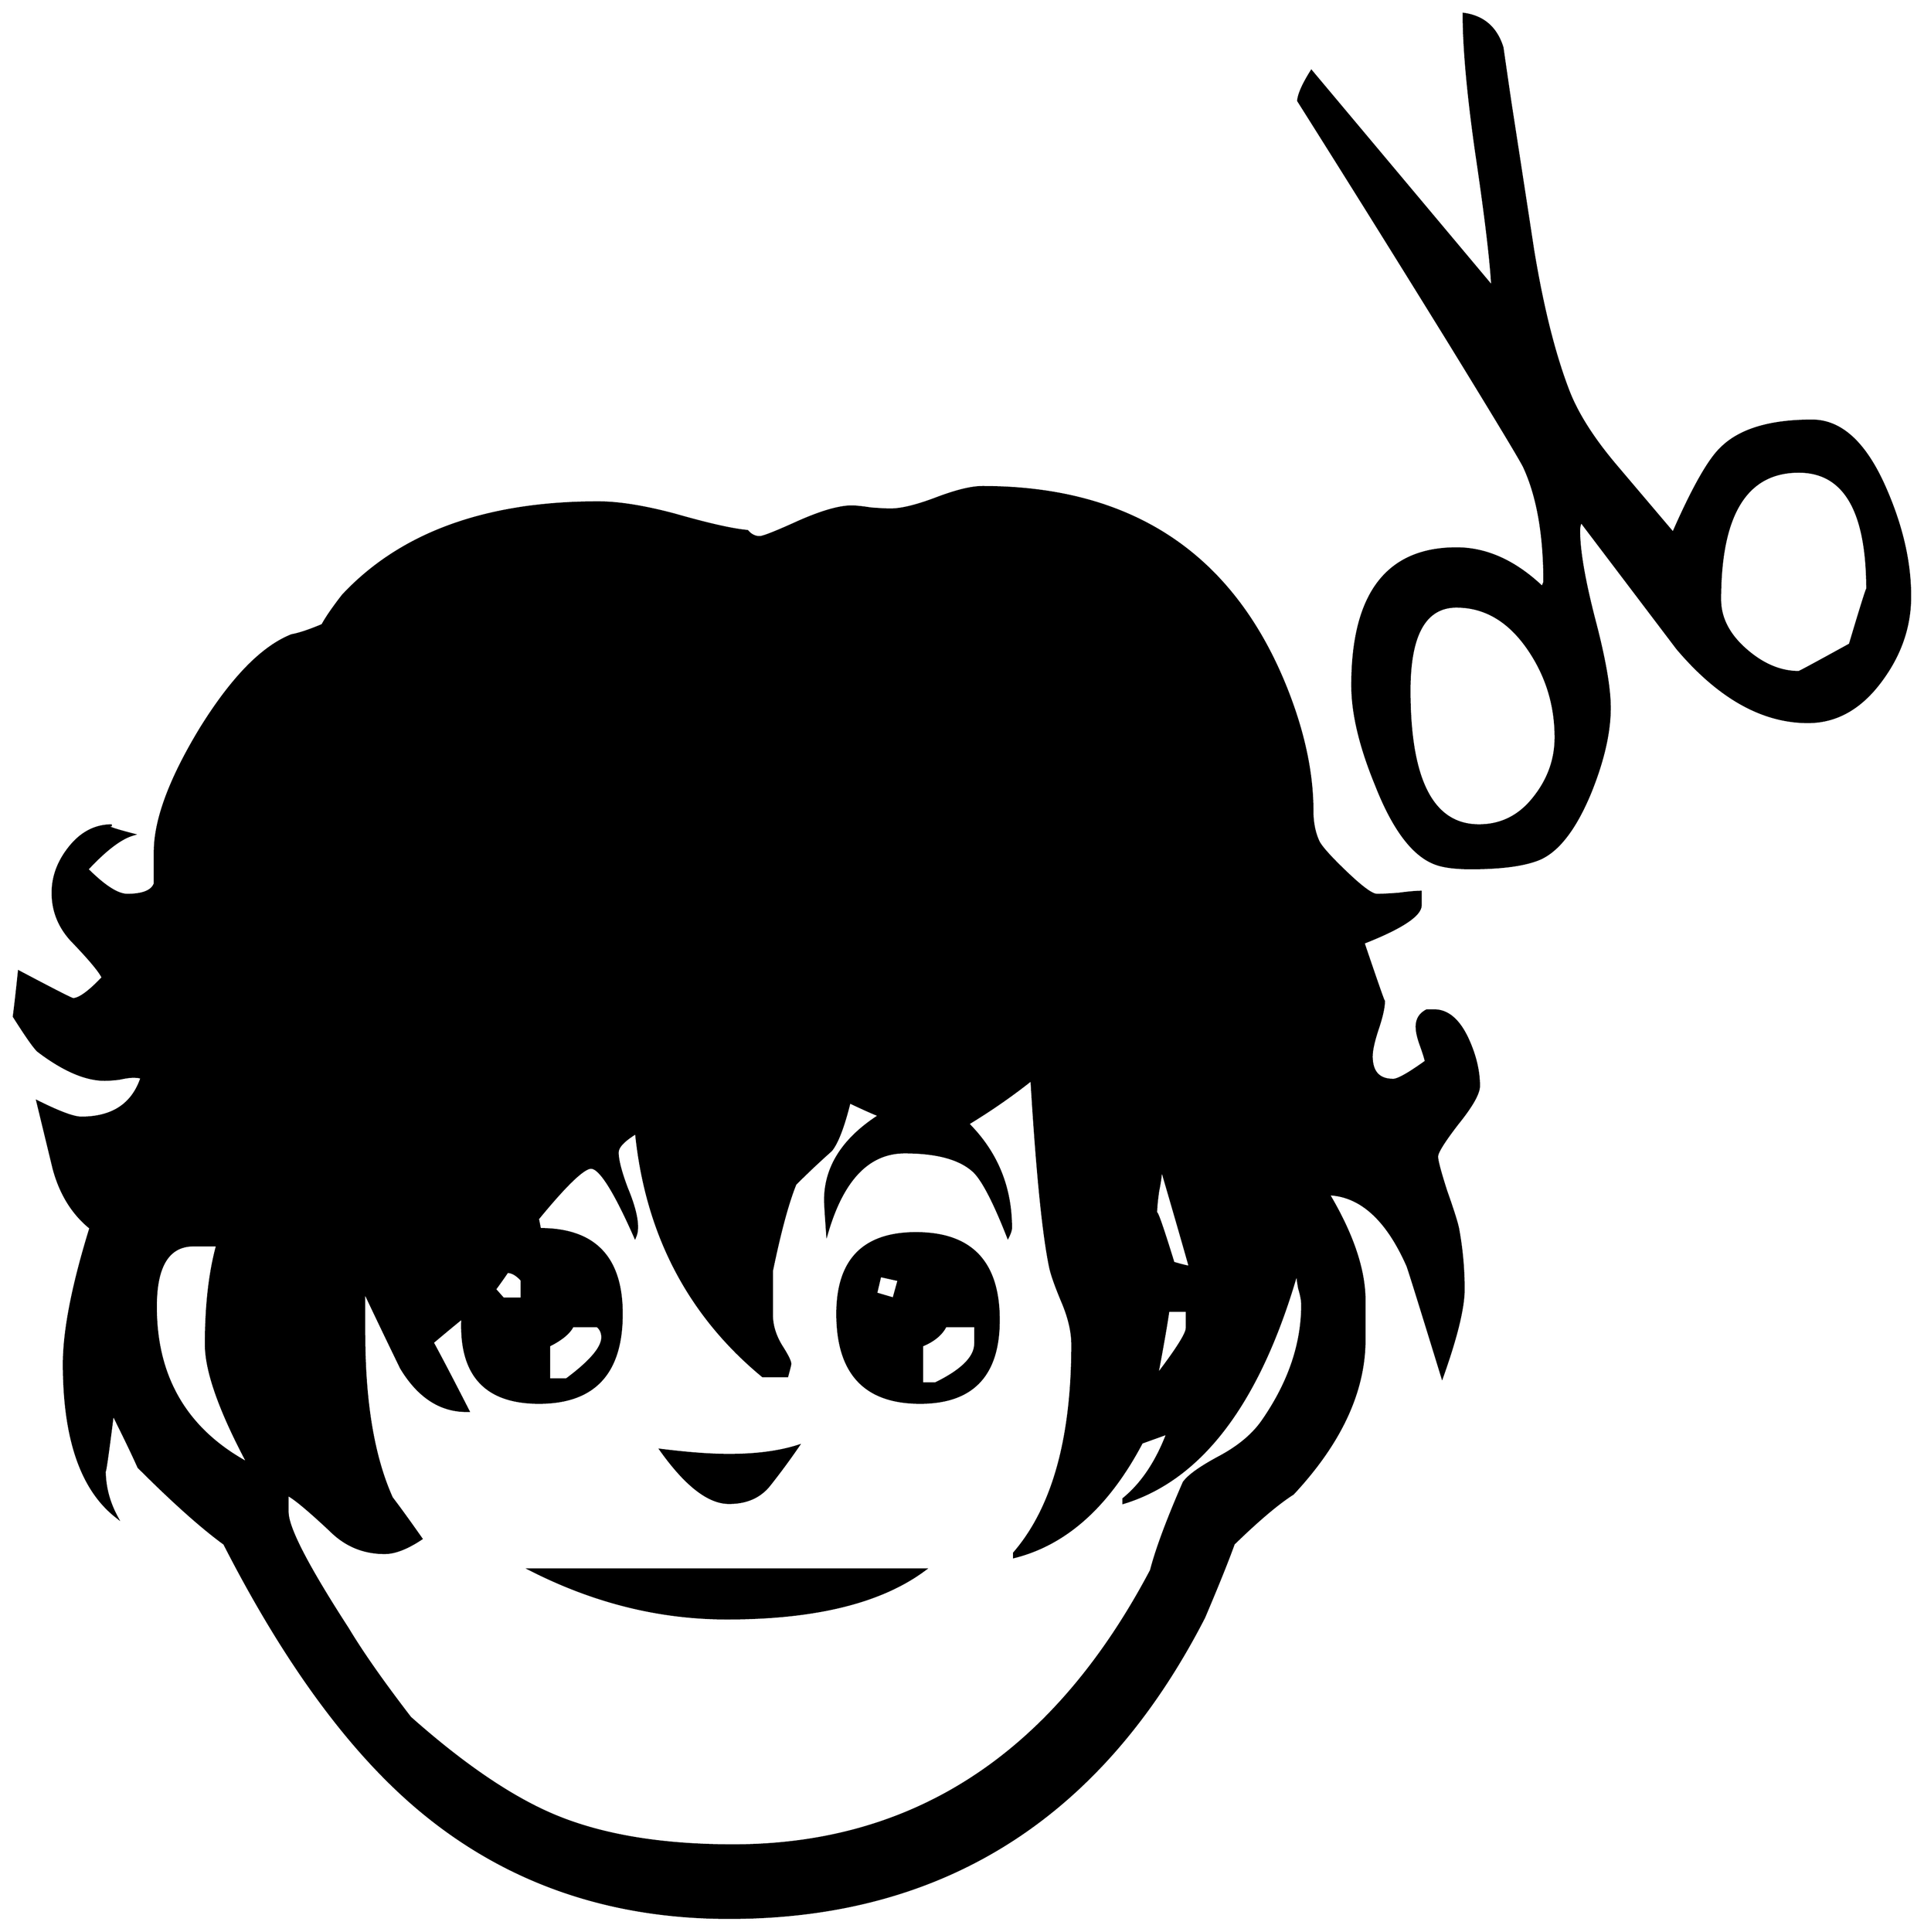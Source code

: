 


\begin{tikzpicture}[y=0.80pt, x=0.80pt, yscale=-1.0, xscale=1.0, inner sep=0pt, outer sep=0pt]
\begin{scope}[shift={(100.0,1711.0)},nonzero rule]
  \path[draw=.,fill=.,line width=1.600pt] (1938.0,-949.0) ..
    controls (1938.0,-919.667) and (1928.667,-892.333) ..
    (1910.0,-867.0) .. controls (1890.0,-839.667) and
    (1866.0,-826.0) .. (1838.0,-826.0) .. controls
    (1793.333,-826.0) and (1750.667,-850.0) .. (1710.0,-898.0) ..
    controls (1678.667,-939.333) and (1647.333,-980.667) ..
    (1616.0,-1022.0) .. controls (1614.667,-1020.0) and
    (1614.0,-1017.0) .. (1614.0,-1013.0) .. controls
    (1614.0,-993.667) and (1619.0,-964.667) .. (1629.0,-926.0) ..
    controls (1639.0,-888.0) and (1644.0,-859.333) ..
    (1644.0,-840.0) .. controls (1644.0,-816.0) and
    (1637.667,-788.333) .. (1625.0,-757.0) .. controls
    (1610.333,-721.667) and (1593.667,-700.0) .. (1575.0,-692.0) ..
    controls (1560.333,-686.0) and (1538.0,-683.0) ..
    (1508.0,-683.0) .. controls (1492.0,-683.0) and
    (1480.0,-684.667) .. (1472.0,-688.0) .. controls
    (1450.667,-696.667) and (1431.667,-722.333) .. (1415.0,-765.0) ..
    controls (1399.667,-802.333) and (1392.0,-834.667) ..
    (1392.0,-862.0) .. controls (1392.0,-951.333) and
    (1426.0,-996.0) .. (1494.0,-996.0) .. controls
    (1523.333,-996.0) and (1551.333,-983.333) .. (1578.0,-958.0) --
    (1580.0,-963.0) .. controls (1580.0,-1009.667) and
    (1573.333,-1047.333) .. (1560.0,-1076.0) .. controls
    (1556.0,-1084.0) and (1531.667,-1124.333) .. (1487.0,-1197.0) ..
    controls (1436.333,-1279.0) and (1387.0,-1358.0) ..
    (1339.0,-1434.0) .. controls (1339.667,-1440.667) and
    (1344.0,-1450.333) .. (1352.0,-1463.0) -- (1529.0,-1252.0) ..
    controls (1527.667,-1278.0) and (1522.333,-1322.333) ..
    (1513.0,-1385.0) .. controls (1505.0,-1441.667) and
    (1501.0,-1486.333) .. (1501.0,-1519.0) .. controls
    (1520.333,-1516.333) and (1533.0,-1505.333) .. (1539.0,-1486.0) ..
    controls (1541.667,-1467.333) and (1544.333,-1449.0) ..
    (1547.0,-1431.0) .. controls (1554.333,-1383.667) and
    (1561.667,-1336.0) .. (1569.0,-1288.0) .. controls
    (1578.333,-1231.333) and (1590.0,-1185.0) .. (1604.0,-1149.0) ..
    controls (1612.667,-1127.0) and (1628.0,-1103.0) ..
    (1650.0,-1077.0) .. controls (1668.667,-1055.0) and
    (1687.333,-1033.0) .. (1706.0,-1011.0) .. controls
    (1725.333,-1055.0) and (1741.0,-1082.667) .. (1753.0,-1094.0) ..
    controls (1771.0,-1112.0) and (1800.667,-1121.0) ..
    (1842.0,-1121.0) .. controls (1870.667,-1121.0) and
    (1894.667,-1098.667) .. (1914.0,-1054.0) .. controls
    (1930.0,-1017.333) and (1938.0,-982.333) .. (1938.0,-949.0) --
    cycle(1516.0,-470.0) .. controls (1516.0,-462.667) and
    (1509.0,-450.333) .. (1495.0,-433.0) .. controls
    (1481.667,-415.667) and (1475.0,-405.0) .. (1475.0,-401.0) ..
    controls (1475.0,-397.0) and (1478.0,-385.667) ..
    (1484.0,-367.0) .. controls (1491.333,-346.333) and
    (1495.333,-333.333) .. (1496.0,-328.0) .. controls
    (1499.333,-309.333) and (1501.0,-290.333) .. (1501.0,-271.0) ..
    controls (1501.0,-253.0) and (1494.0,-224.333) ..
    (1480.0,-185.0) .. controls (1458.667,-254.333) and
    (1447.333,-290.667) .. (1446.0,-294.0) .. controls
    (1426.0,-339.333) and (1400.333,-362.667) .. (1369.0,-364.0) ..
    controls (1392.333,-324.667) and (1404.0,-290.0) ..
    (1404.0,-260.0) -- (1404.0,-222.0) .. controls
    (1404.0,-171.333) and (1380.667,-121.0) .. (1334.0,-71.0) ..
    controls (1319.333,-61.667) and (1300.0,-45.333) .. (1276.0,-22.0)
    .. controls (1270.0,-5.333) and (1260.333,18.667) .. (1247.0,50.0)
    .. controls (1146.333,246.0) and (991.333,344.0) ..
    (782.0,344.0) .. controls (664.667,344.0) and (564.0,309.0) ..
    (480.0,239.0) .. controls (412.0,182.333) and (348.0,95.333) ..
    (288.0,-22.0) .. controls (266.0,-38.0) and (238.0,-63.0) ..
    (204.0,-97.0) .. controls (198.667,-109.0) and (190.333,-126.333)
    .. (179.0,-149.0) .. controls (173.667,-107.0) and
    (171.0,-88.667) .. (171.0,-94.0) .. controls (171.0,-78.0) and
    (175.0,-62.667) .. (183.0,-48.0) .. controls (148.333,-74.667) and
    (131.0,-124.667) .. (131.0,-198.0) .. controls (131.0,-230.667)
    and (139.667,-275.0) .. (157.0,-331.0) .. controls
    (139.667,-345.0) and (127.667,-364.333) .. (121.0,-389.0) ..
    controls (115.667,-411.0) and (110.333,-433.0) .. (105.0,-455.0)
    .. controls (126.333,-444.333) and (140.667,-439.0) ..
    (148.0,-439.0) .. controls (178.667,-439.0) and (198.333,-452.0)
    .. (207.0,-478.0) .. controls (205.0,-478.667) and
    (202.333,-479.0) .. (199.0,-479.0) .. controls (195.667,-479.0)
    and (191.0,-478.333) .. (185.0,-477.0) .. controls
    (179.0,-476.333) and (174.333,-476.0) .. (171.0,-476.0) ..
    controls (152.333,-476.0) and (130.667,-485.333) .. (106.0,-504.0)
    .. controls (102.667,-506.667) and (94.667,-518.0) ..
    (82.0,-538.0) .. controls (83.333,-548.0) and (85.0,-562.667) ..
    (87.0,-582.0) .. controls (121.0,-564.0) and (138.667,-555.0)
    .. (140.0,-555.0) .. controls (146.0,-555.0) and
    (155.667,-562.0) .. (169.0,-576.0) .. controls (166.333,-582.0)
    and (156.0,-594.333) .. (138.0,-613.0) .. controls
    (126.0,-626.333) and (120.0,-641.667) .. (120.0,-659.0) ..
    controls (120.0,-675.0) and (125.667,-690.0) .. (137.0,-704.0)
    .. controls (148.333,-718.0) and (162.0,-725.0) ..
    (178.0,-725.0) .. controls (168.667,-725.0) and (175.667,-722.0)
    .. (199.0,-716.0) .. controls (187.0,-712.667) and
    (172.0,-701.333) .. (154.0,-682.0) .. controls (170.667,-665.333)
    and (183.667,-657.0) .. (193.0,-657.0) .. controls
    (208.333,-657.0) and (217.333,-660.667) .. (220.0,-668.0) ..
    controls (220.0,-669.333) and (220.0,-679.667) .. (220.0,-699.0)
    .. controls (220.0,-730.333) and (235.0,-770.667) ..
    (265.0,-820.0) .. controls (295.667,-869.333) and (325.333,-899.667)
    .. (354.0,-911.0) .. controls (361.333,-912.333) and
    (371.333,-915.667) .. (384.0,-921.0) .. controls (388.0,-928.333)
    and (394.667,-938.0) .. (404.0,-950.0) .. controls
    (460.667,-1010.667) and (544.0,-1041.0) .. (654.0,-1041.0) ..
    controls (674.0,-1041.0) and (699.0,-1037.0) ..
    (729.0,-1029.0) .. controls (761.667,-1019.667) and
    (785.333,-1014.333) .. (800.0,-1013.0) .. controls
    (803.333,-1009.0) and (807.333,-1007.0) .. (812.0,-1007.0) ..
    controls (815.333,-1007.0) and (828.0,-1012.0) ..
    (850.0,-1022.0) .. controls (872.667,-1032.0) and
    (890.0,-1037.0) .. (902.0,-1037.0) .. controls
    (906.0,-1037.0) and (912.333,-1036.333) .. (921.0,-1035.0) ..
    controls (929.667,-1034.333) and (936.0,-1034.0) ..
    (940.0,-1034.0) .. controls (950.667,-1034.0) and
    (965.667,-1037.667) .. (985.0,-1045.0) .. controls
    (1004.333,-1052.333) and (1019.333,-1056.0) .. (1030.0,-1056.0) ..
    controls (1177.333,-1056.0) and (1277.0,-989.0) ..
    (1329.0,-855.0) .. controls (1345.0,-813.667) and
    (1353.0,-775.0) .. (1353.0,-739.0) .. controls
    (1353.0,-727.667) and (1355.0,-717.667) .. (1359.0,-709.0) ..
    controls (1361.667,-703.667) and (1370.667,-693.667) ..
    (1386.0,-679.0) .. controls (1401.333,-664.333) and
    (1411.333,-657.0) .. (1416.0,-657.0) .. controls
    (1420.667,-657.0) and (1427.667,-657.333) .. (1437.0,-658.0) ..
    controls (1447.0,-659.333) and (1454.333,-660.0) ..
    (1459.0,-660.0) -- (1459.0,-647.0) .. controls
    (1459.0,-637.0) and (1440.333,-624.667) .. (1403.0,-610.0) ..
    controls (1416.333,-570.667) and (1423.0,-551.667) ..
    (1423.0,-553.0) .. controls (1423.0,-547.0) and
    (1421.0,-538.0) .. (1417.0,-526.0) .. controls
    (1413.0,-514.0) and (1411.0,-505.0) .. (1411.0,-499.0) ..
    controls (1411.0,-483.667) and (1418.0,-476.0) ..
    (1432.0,-476.0) .. controls (1436.667,-476.0) and
    (1447.333,-482.0) .. (1464.0,-494.0) .. controls
    (1463.333,-497.333) and (1461.667,-502.667) .. (1459.0,-510.0) ..
    controls (1456.333,-517.333) and (1455.0,-523.333) ..
    (1455.0,-528.0) .. controls (1455.0,-535.333) and
    (1458.333,-540.667) .. (1465.0,-544.0) -- (1472.0,-544.0) ..
    controls (1485.333,-544.0) and (1496.333,-534.667) ..
    (1505.0,-516.0) .. controls (1512.333,-500.0) and
    (1516.0,-484.667) .. (1516.0,-470.0) -- cycle(1896.0,-956.0)
    .. controls (1896.0,-1032.667) and (1873.667,-1071.0) ..
    (1829.0,-1071.0) .. controls (1777.667,-1071.0) and
    (1752.0,-1029.333) .. (1752.0,-946.0) .. controls
    (1752.0,-928.0) and (1760.333,-911.667) .. (1777.0,-897.0) ..
    controls (1793.667,-882.333) and (1811.0,-875.0) ..
    (1829.0,-875.0) .. controls (1829.667,-875.0) and
    (1846.333,-884.0) .. (1879.0,-902.0) .. controls
    (1890.333,-940.0) and (1896.0,-958.0) .. (1896.0,-956.0) --
    cycle(1591.0,-811.0) .. controls (1591.0,-841.667) and
    (1582.667,-869.667) .. (1566.0,-895.0) .. controls
    (1546.667,-924.333) and (1522.667,-939.0) .. (1494.0,-939.0) ..
    controls (1463.333,-939.0) and (1448.0,-911.667) ..
    (1448.0,-857.0) .. controls (1448.0,-769.0) and
    (1470.667,-725.0) .. (1516.0,-725.0) .. controls
    (1537.333,-725.0) and (1555.0,-733.667) .. (1569.0,-751.0) ..
    controls (1583.667,-769.0) and (1591.0,-789.0) ..
    (1591.0,-811.0) -- cycle(1233.0,-293.0) .. controls
    (1227.0,-314.333) and (1217.667,-346.667) .. (1205.0,-390.0) ..
    controls (1205.0,-384.667) and (1204.0,-377.0) ..
    (1202.0,-367.0) .. controls (1200.667,-357.667) and
    (1200.0,-350.333) .. (1200.0,-345.0) .. controls
    (1200.0,-349.667) and (1205.667,-333.667) .. (1217.0,-297.0) ..
    controls (1223.667,-295.0) and (1229.0,-293.667) ..
    (1233.0,-293.0) -- cycle(1230.0,-233.0) -- (1230.0,-250.0)
    -- (1212.0,-250.0) .. controls (1210.0,-236.0) and
    (1206.333,-215.0) .. (1201.0,-187.0) .. controls
    (1220.333,-212.333) and (1230.0,-227.667) .. (1230.0,-233.0) --
    cycle(1343.0,-256.0) .. controls (1343.0,-260.0) and
    (1342.0,-265.333) .. (1340.0,-272.0) .. controls
    (1338.667,-279.333) and (1338.0,-284.667) .. (1338.0,-288.0) ..
    controls (1301.333,-160.667) and (1244.667,-85.333) ..
    (1168.0,-62.0) -- (1168.0,-66.0) .. controls (1186.0,-80.667)
    and (1200.333,-102.0) .. (1211.0,-130.0) -- (1186.0,-121.0) ..
    controls (1153.333,-59.0) and (1111.667,-21.667) .. (1061.0,-9.0)
    -- (1061.0,-13.0) .. controls (1099.0,-57.0) and
    (1118.0,-125.0) .. (1118.0,-217.0) .. controls
    (1118.0,-229.0) and (1115.0,-242.333) .. (1109.0,-257.0) ..
    controls (1101.667,-274.333) and (1097.333,-286.667) ..
    (1096.0,-294.0) .. controls (1089.333,-326.667) and
    (1083.333,-387.333) .. (1078.0,-476.0) .. controls
    (1058.667,-460.667) and (1038.0,-446.333) .. (1016.0,-433.0) ..
    controls (1044.0,-405.0) and (1058.0,-371.0) ..
    (1058.0,-331.0) .. controls (1058.0,-329.0) and
    (1057.0,-326.0) .. (1055.0,-322.0) .. controls
    (1041.667,-356.0) and (1030.667,-377.333) .. (1022.0,-386.0) ..
    controls (1008.667,-398.667) and (986.0,-405.0) ..
    (954.0,-405.0) .. controls (918.667,-405.0) and (893.333,-378.667)
    .. (878.0,-326.0) .. controls (876.667,-344.667) and
    (876.0,-355.333) .. (876.0,-358.0) .. controls (876.0,-390.667)
    and (893.667,-418.333) .. (929.0,-441.0) .. controls
    (922.333,-443.667) and (912.667,-448.0) .. (900.0,-454.0) ..
    controls (894.0,-430.0) and (888.0,-414.333) .. (882.0,-407.0)
    .. controls (870.0,-396.333) and (858.333,-385.333) ..
    (847.0,-374.0) .. controls (839.667,-356.0) and (832.0,-327.667)
    .. (824.0,-289.0) -- (824.0,-246.0) .. controls
    (824.0,-236.0) and (827.0,-226.0) .. (833.0,-216.0) ..
    controls (839.0,-206.667) and (842.0,-200.667) .. (842.0,-198.0)
    .. controls (842.0,-197.333) and (841.0,-193.333) ..
    (839.0,-186.0) -- (815.0,-186.0) .. controls (742.333,-246.0)
    and (701.0,-325.333) .. (691.0,-424.0) .. controls
    (679.0,-416.667) and (673.0,-410.333) .. (673.0,-405.0) ..
    controls (673.0,-397.667) and (676.0,-386.0) .. (682.0,-370.0)
    .. controls (688.667,-354.0) and (692.0,-341.333) ..
    (692.0,-332.0) .. controls (692.0,-328.0) and (691.333,-324.667)
    .. (690.0,-322.0) .. controls (670.0,-367.333) and
    (655.667,-390.0) .. (647.0,-390.0) .. controls (639.667,-390.0)
    and (622.333,-373.333) .. (595.0,-340.0) -- (597.0,-330.0) ..
    controls (650.333,-330.0) and (677.0,-302.333) .. (677.0,-247.0)
    .. controls (677.0,-189.0) and (650.0,-160.0) ..
    (596.0,-160.0) .. controls (543.333,-160.0) and (518.333,-187.667)
    .. (521.0,-243.0) .. controls (514.333,-237.667) and
    (504.667,-229.667) .. (492.0,-219.0) .. controls (500.0,-204.333)
    and (511.667,-182.0) .. (527.0,-152.0) .. controls
    (500.333,-151.333) and (478.333,-165.333) .. (461.0,-194.0) ..
    controls (449.0,-218.667) and (437.0,-243.667) .. (425.0,-269.0)
    -- (425.0,-228.0) .. controls (425.0,-160.667) and
    (434.0,-107.0) .. (452.0,-67.0) .. controls (458.667,-58.333)
    and (468.333,-45.0) .. (481.0,-27.0) .. controls (467.0,-17.667)
    and (455.0,-13.0) .. (445.0,-13.0) .. controls (424.333,-13.0)
    and (406.667,-20.333) .. (392.0,-35.0) .. controls (370.667,-55.0)
    and (356.667,-66.667) .. (350.0,-70.0) -- (350.0,-53.0) ..
    controls (350.0,-37.667) and (369.667,0.333) .. (409.0,61.0) ..
    controls (423.0,84.333) and (443.333,113.333) .. (470.0,148.0) ..
    controls (523.333,195.333) and (571.333,227.667) .. (614.0,245.0) ..
    controls (660.0,263.667) and (717.333,273.0) .. (786.0,273.0) ..
    controls (964.0,273.0) and (1100.333,183.333) .. (1195.0,4.0) ..
    controls (1200.333,-16.667) and (1211.0,-45.333) .. (1227.0,-82.0)
    .. controls (1231.667,-88.667) and (1243.333,-97.0) ..
    (1262.0,-107.0) .. controls (1280.667,-117.0) and
    (1294.667,-128.667) .. (1304.0,-142.0) .. controls
    (1330.0,-179.333) and (1343.0,-217.333) .. (1343.0,-256.0) --
    cycle(579.0,-262.0) -- (579.0,-280.0) .. controls
    (574.333,-285.333) and (569.667,-288.0) .. (565.0,-288.0) ..
    controls (562.333,-284.0) and (558.333,-278.333) .. (553.0,-271.0)
    -- (561.0,-262.0) -- (579.0,-262.0) -- cycle(658.0,-224.0)
    .. controls (658.0,-228.667) and (656.333,-232.333) ..
    (653.0,-235.0) -- (629.0,-235.0) .. controls (625.667,-228.333)
    and (618.0,-222.0) .. (606.0,-216.0) -- (606.0,-183.0) --
    (623.0,-183.0) .. controls (646.333,-200.333) and (658.0,-214.0)
    .. (658.0,-224.0) -- cycle(311.0,-101.0) .. controls
    (283.667,-152.333) and (270.0,-191.0) .. (270.0,-217.0) ..
    controls (270.0,-255.0) and (273.667,-287.333) .. (281.0,-314.0)
    -- (258.0,-314.0) .. controls (233.333,-314.0) and
    (221.0,-294.0) .. (221.0,-254.0) .. controls (221.0,-184.667)
    and (251.0,-133.667) .. (311.0,-101.0) -- cycle(1046.0,-241.0)
    .. controls (1046.0,-187.0) and (1020.333,-160.0) ..
    (969.0,-160.0) .. controls (915.0,-160.0) and (888.0,-189.0)
    .. (888.0,-247.0) .. controls (888.0,-299.667) and
    (913.667,-326.0) .. (965.0,-326.0) .. controls (1019.0,-326.0)
    and (1046.0,-297.667) .. (1046.0,-241.0) --
    cycle(850.0,-118.0) .. controls (841.333,-105.333) and
    (832.0,-92.667) .. (822.0,-80.0) .. controls (812.667,-68.0) and
    (799.333,-62.0) .. (782.0,-62.0) .. controls (762.0,-62.0) and
    (739.667,-79.333) .. (715.0,-114.0) .. controls (741.667,-110.667)
    and (764.0,-109.0) .. (782.0,-109.0) .. controls
    (808.667,-109.0) and (831.333,-112.0) .. (850.0,-118.0) --
    cycle(974.0,3.0) .. controls (931.333,35.0) and (866.667,51.0)
    .. (780.0,51.0) .. controls (714.0,51.0) and (649.667,35.0) ..
    (587.0,3.0) -- (974.0,3.0) -- cycle(948.0,-280.0) --
    (930.0,-284.0) -- (926.0,-267.0) -- (943.0,-262.0) --
    (948.0,-280.0) -- cycle(1023.0,-218.0) -- (1023.0,-235.0) --
    (994.0,-235.0) .. controls (990.0,-227.0) and (982.333,-220.667)
    .. (971.0,-216.0) -- (971.0,-179.0) -- (984.0,-179.0) ..
    controls (1010.0,-191.667) and (1023.0,-204.667) ..
    (1023.0,-218.0) -- cycle;
\end{scope}

\end{tikzpicture}

